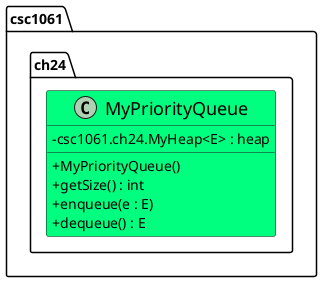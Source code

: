@startuml

skinparam groupInheritance 2
skinparam ClassFontSize 18
skinparam classAttributeIconSize 0

class csc1061.ch24.MyPriorityQueue #SpringGreen {
  -csc1061.ch24.MyHeap<E> : heap
  +MyPriorityQueue()
  +getSize() : int
  +enqueue(e : E)
  +dequeue() : E
}

@enduml